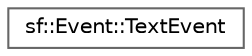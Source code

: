 digraph "Graphical Class Hierarchy"
{
 // LATEX_PDF_SIZE
  bgcolor="transparent";
  edge [fontname=Helvetica,fontsize=10,labelfontname=Helvetica,labelfontsize=10];
  node [fontname=Helvetica,fontsize=10,shape=box,height=0.2,width=0.4];
  rankdir="LR";
  Node0 [id="Node000000",label="sf::Event::TextEvent",height=0.2,width=0.4,color="grey40", fillcolor="white", style="filled",URL="$structsf_1_1_event_1_1_text_event.html",tooltip="Text event parameters (TextEntered)"];
}

